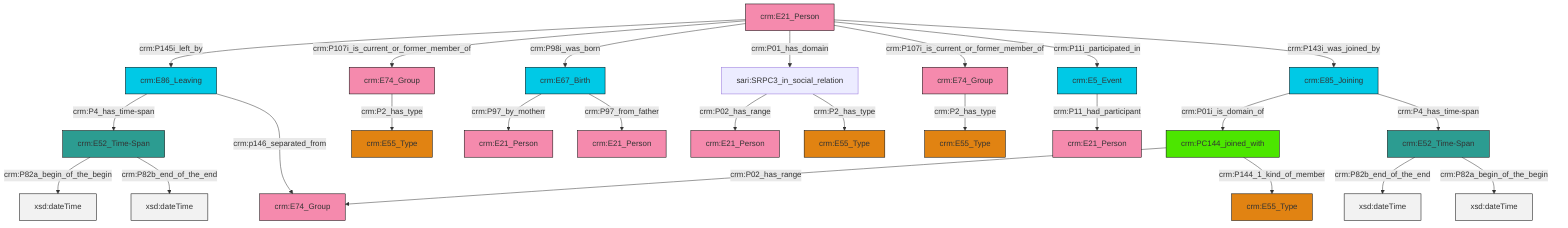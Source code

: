 graph TD
classDef Literal fill:#f2f2f2,stroke:#000000;
classDef CRM_Entity fill:#FFFFFF,stroke:#000000;
classDef Temporal_Entity fill:#00C9E6, stroke:#000000;
classDef Type fill:#E18312, stroke:#000000;
classDef Time-Span fill:#2C9C91, stroke:#000000;
classDef Appellation fill:#FFEB7F, stroke:#000000;
classDef Place fill:#008836, stroke:#000000;
classDef Persistent_Item fill:#B266B2, stroke:#000000;
classDef Conceptual_Object fill:#FFD700, stroke:#000000;
classDef Physical_Thing fill:#D2B48C, stroke:#000000;
classDef Actor fill:#f58aad, stroke:#000000;
classDef PC_Classes fill:#4ce600, stroke:#000000;
classDef Multi fill:#cccccc,stroke:#000000;

2["crm:E21_Person"]:::Actor -->|crm:P145i_left_by| 3["crm:E86_Leaving"]:::Temporal_Entity
3["crm:E86_Leaving"]:::Temporal_Entity -->|crm:P4_has_time-span| 0["crm:E52_Time-Span"]:::Time-Span
2["crm:E21_Person"]:::Actor -->|crm:P107i_is_current_or_former_member_of| 4["crm:E74_Group"]:::Actor
8["crm:E5_Event"]:::Temporal_Entity -->|crm:P11_had_participant| 6["crm:E21_Person"]:::Actor
2["crm:E21_Person"]:::Actor -->|crm:P98i_was_born| 9["crm:E67_Birth"]:::Temporal_Entity
10["crm:E52_Time-Span"]:::Time-Span -->|crm:P82b_end_of_the_end| 11[xsd:dateTime]:::Literal
12["crm:PC144_joined_with"]:::PC_Classes -->|crm:P02_has_range| 13["crm:E74_Group"]:::Actor
9["crm:E67_Birth"]:::Temporal_Entity -->|crm:P97_by_motherr| 14["crm:E21_Person"]:::Actor
18["sari:SRPC3_in_social_relation"]:::Default -->|crm:P02_has_range| 19["crm:E21_Person"]:::Actor
2["crm:E21_Person"]:::Actor -->|crm:P01_has_domain| 18["sari:SRPC3_in_social_relation"]:::Default
18["sari:SRPC3_in_social_relation"]:::Default -->|crm:P2_has_type| 23["crm:E55_Type"]:::Type
2["crm:E21_Person"]:::Actor -->|crm:P107i_is_current_or_former_member_of| 24["crm:E74_Group"]:::Actor
24["crm:E74_Group"]:::Actor -->|crm:P2_has_type| 16["crm:E55_Type"]:::Type
4["crm:E74_Group"]:::Actor -->|crm:P2_has_type| 26["crm:E55_Type"]:::Type
28["crm:E85_Joining"]:::Temporal_Entity -->|crm:P01i_is_domain_of| 12["crm:PC144_joined_with"]:::PC_Classes
2["crm:E21_Person"]:::Actor -->|crm:P11i_participated_in| 8["crm:E5_Event"]:::Temporal_Entity
12["crm:PC144_joined_with"]:::PC_Classes -->|crm:P144_1_kind_of_member| 32["crm:E55_Type"]:::Type
0["crm:E52_Time-Span"]:::Time-Span -->|crm:P82a_begin_of_the_begin| 33[xsd:dateTime]:::Literal
3["crm:E86_Leaving"]:::Temporal_Entity -->|crm:p146_separated_from| 13["crm:E74_Group"]:::Actor
28["crm:E85_Joining"]:::Temporal_Entity -->|crm:P4_has_time-span| 10["crm:E52_Time-Span"]:::Time-Span
10["crm:E52_Time-Span"]:::Time-Span -->|crm:P82a_begin_of_the_begin| 36[xsd:dateTime]:::Literal
2["crm:E21_Person"]:::Actor -->|crm:P143i_was_joined_by| 28["crm:E85_Joining"]:::Temporal_Entity
0["crm:E52_Time-Span"]:::Time-Span -->|crm:P82b_end_of_the_end| 46[xsd:dateTime]:::Literal
9["crm:E67_Birth"]:::Temporal_Entity -->|crm:P97_from_father| 38["crm:E21_Person"]:::Actor
